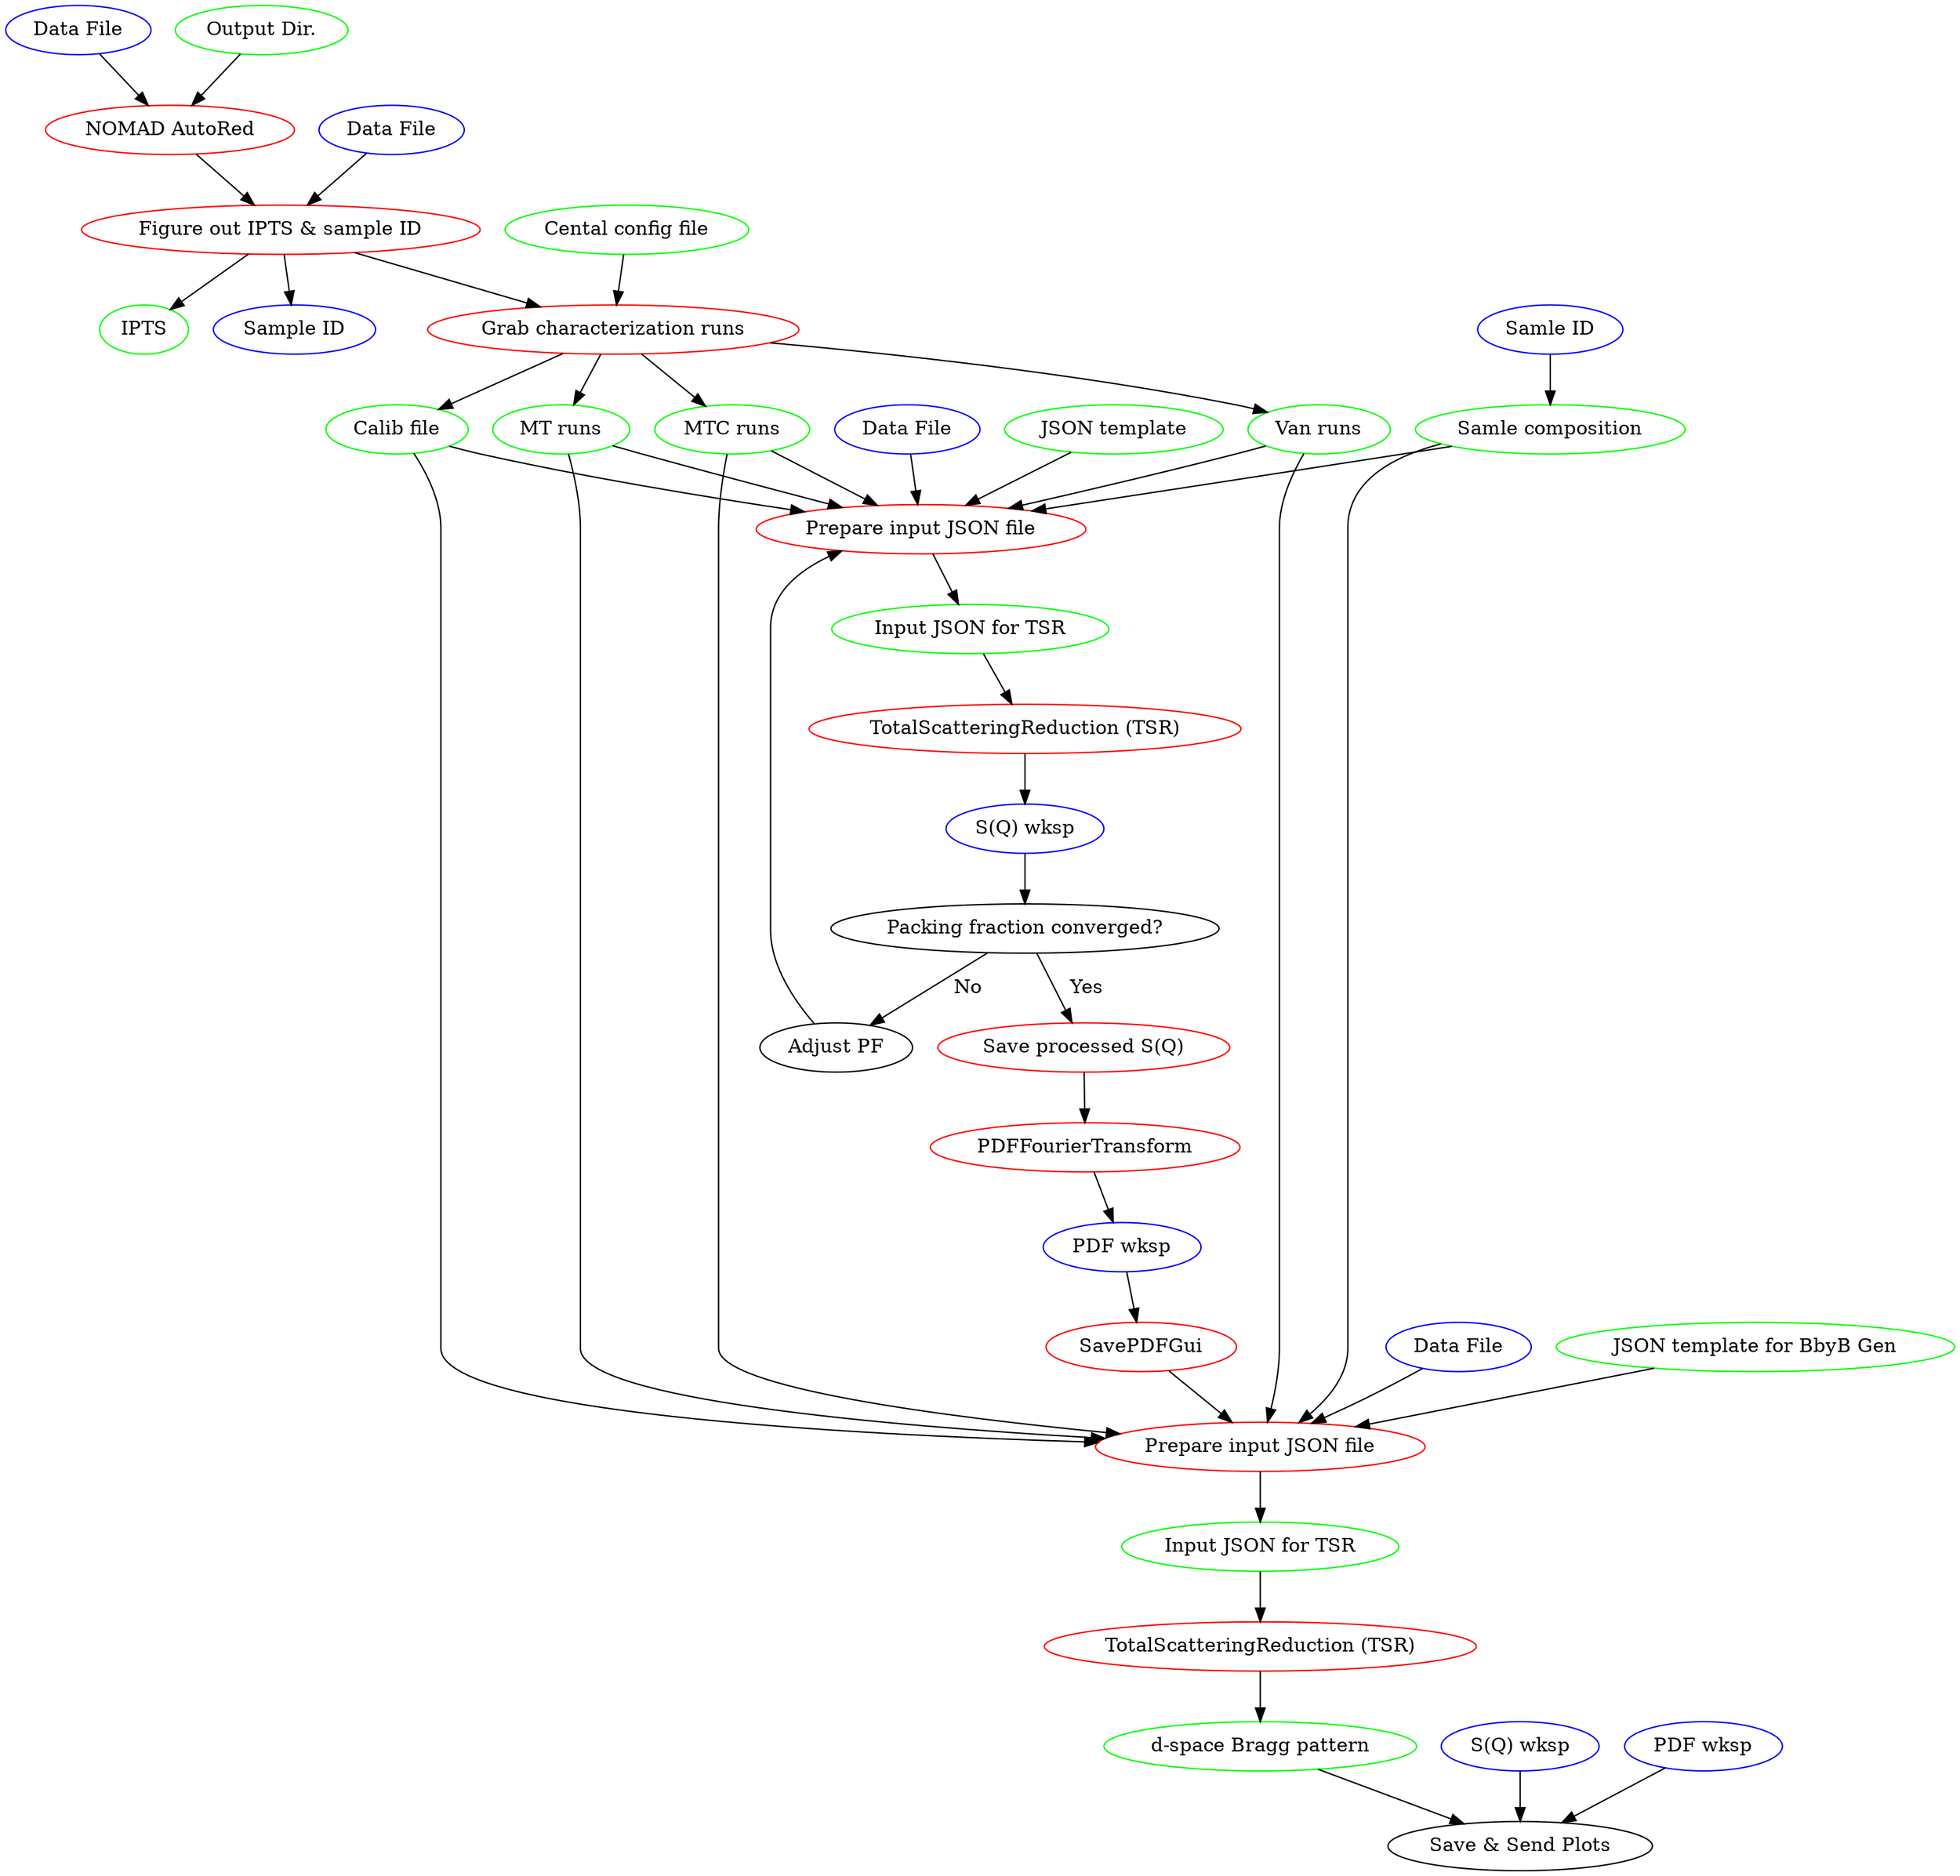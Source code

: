 strict digraph G {
 {node[color=blue];"Data File"} -> {node[color=red];"NOMAD AutoRed"};
 {node[color=green];"Output Dir."} -> {node[color=red];"NOMAD AutoRed"};
 {node[color=red];"NOMAD AutoRed"} -> {node[color=red];"Figure out IPTS & sample ID"};
 {node[color=blue;label="Data File"];"df_1"} -> {node[color=red];"Figure out IPTS & sample ID"};
 {node[color=red];"Figure out IPTS & sample ID"} -> {node[color=green];"IPTS"};
 {node[color=red];"Figure out IPTS & sample ID"} -> {node[color=blue];"Sample ID"};
 {node[color=red];"Figure out IPTS & sample ID"} -> {node[color=red];"Grab characterization runs"};
 {node[color=green;label="Cental config file"];"cf_1"} -> {node[color=red];"Grab characterization runs"};
 {node[color=red];"Grab characterization runs"} -> {node[color=green];"MTC runs"};
 {node[color=red];"Grab characterization runs"} -> {node[color=green];"MT runs"};
 {node[color=red];"Grab characterization runs"} -> {node[color=green];"Van runs"};
 {node[color=red];"Grab characterization runs"} -> {node[color=green];"Calib file"};
 {node[color=blue;label="Data File"];"df_2"} -> {node[color=red];"Prepare input JSON file"};
 {node[color=green;label="Samle composition"];"sc_2"} -> {node[color=red];"Prepare input JSON file"};
 {node[color=blue;label="Samle ID"];"sid_2"} -> {node[color=green;label="Samle composition"];"sc_2"};
 {node[color=green];"MTC runs"} -> {node[color=red];"Prepare input JSON file"};
 {node[color=green];"MT runs"} -> {node[color=red];"Prepare input JSON file"};
 {node[color=green];"JSON template"} -> {node[color=red];"Prepare input JSON file"};
 {node[color=green];"Van runs"} -> {node[color=red];"Prepare input JSON file"};
 {node[color=green];"Calib file"} -> {node[color=red];"Prepare input JSON file"};
 {node[color=red];"Prepare input JSON file"} -> {node[color=green];"Input JSON for TSR"};
 {node[color=green];"Input JSON for TSR"} -> {node[color=red];"TotalScatteringReduction (TSR)"};
 {node[color=red];"TotalScatteringReduction (TSR)"} -> {node[color=blue];"S(Q) wksp"};
 {node[color=blue];"S(Q) wksp"} -> "Packing fraction converged?";
 "Packing fraction converged?" -> {node[color=red];"Save processed S(Q)"} [label="  Yes"];
 {node[color=red];"Save processed S(Q)"} -> {node[color=red];"PDFFourierTransform"};
 "Packing fraction converged?" -> "Adjust PF" [label="  No"];
 "Adjust PF" -> {node[color=red];"Prepare input JSON file"};
 {node[color=red];"PDFFourierTransform"} -> {node[color=blue];"PDF wksp"};
 {node[color=blue];"PDF wksp"} -> {node[color=red];"SavePDFGui"};
 {node[color=red];"SavePDFGui"} -> {node[color=red;label="Prepare input JSON file"];"input_json_prep_2"};
 {node[color=green];"MTC runs"} -> {node[color=red;label="Prepare input JSON file"];"input_json_prep_2"};
 {node[color=green];"MT runs"} -> {node[color=red;label="Prepare input JSON file"];"input_json_prep_2"};
 {node[color=green];"Van runs"} -> {node[color=red;label="Prepare input JSON file"];"input_json_prep_2"};
 {node[color=green];"Calib file"} -> {node[color=red;label="Prepare input JSON file"];"input_json_prep_2"};
 {node[color=blue;label="Data File"];"df_3"} -> {node[color=red;label="Prepare input JSON file"];"input_json_prep_2"};
 {node[color=green];"JSON template for BbyB Gen"} -> {node[color=red;label="Prepare input JSON file"];"input_json_prep_2"};
 {node[color=green;label="Samle composition"];"sc_2"} -> {node[color=red;label="Prepare input JSON file"];"input_json_prep_2"};
 {node[color=red;label="Prepare input JSON file"];"input_json_prep_2"} -> {node[color=green;label="Input JSON for TSR"];"input_json_TSR"};
 {node[color=green;label="Input JSON for TSR"];"input_json_TSR"} -> {node[color=red;label="TotalScatteringReduction (TSR)"];"tsr_2"};
 {node[color=red;label="TotalScatteringReduction (TSR)"];"tsr_2"} -> {node[color=green];"d-space Bragg pattern"};
 {node[color=green];"d-space Bragg pattern"} -> "Save & Send Plots";
 {node[color=blue;label="S(Q) wksp"];"sofq_wksp_1"} -> "Save & Send Plots";
 {node[color=blue;label="PDF wksp"];"pdf_wksp_1"} -> "Save & Send Plots";
}